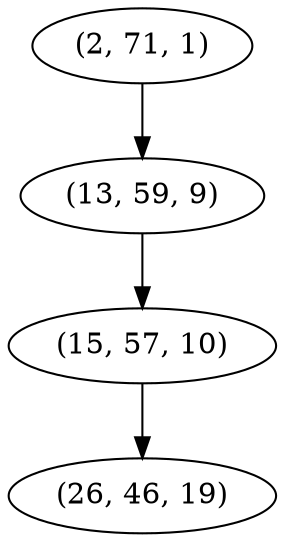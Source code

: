 digraph tree {
    "(2, 71, 1)";
    "(13, 59, 9)";
    "(15, 57, 10)";
    "(26, 46, 19)";
    "(2, 71, 1)" -> "(13, 59, 9)";
    "(13, 59, 9)" -> "(15, 57, 10)";
    "(15, 57, 10)" -> "(26, 46, 19)";
}
